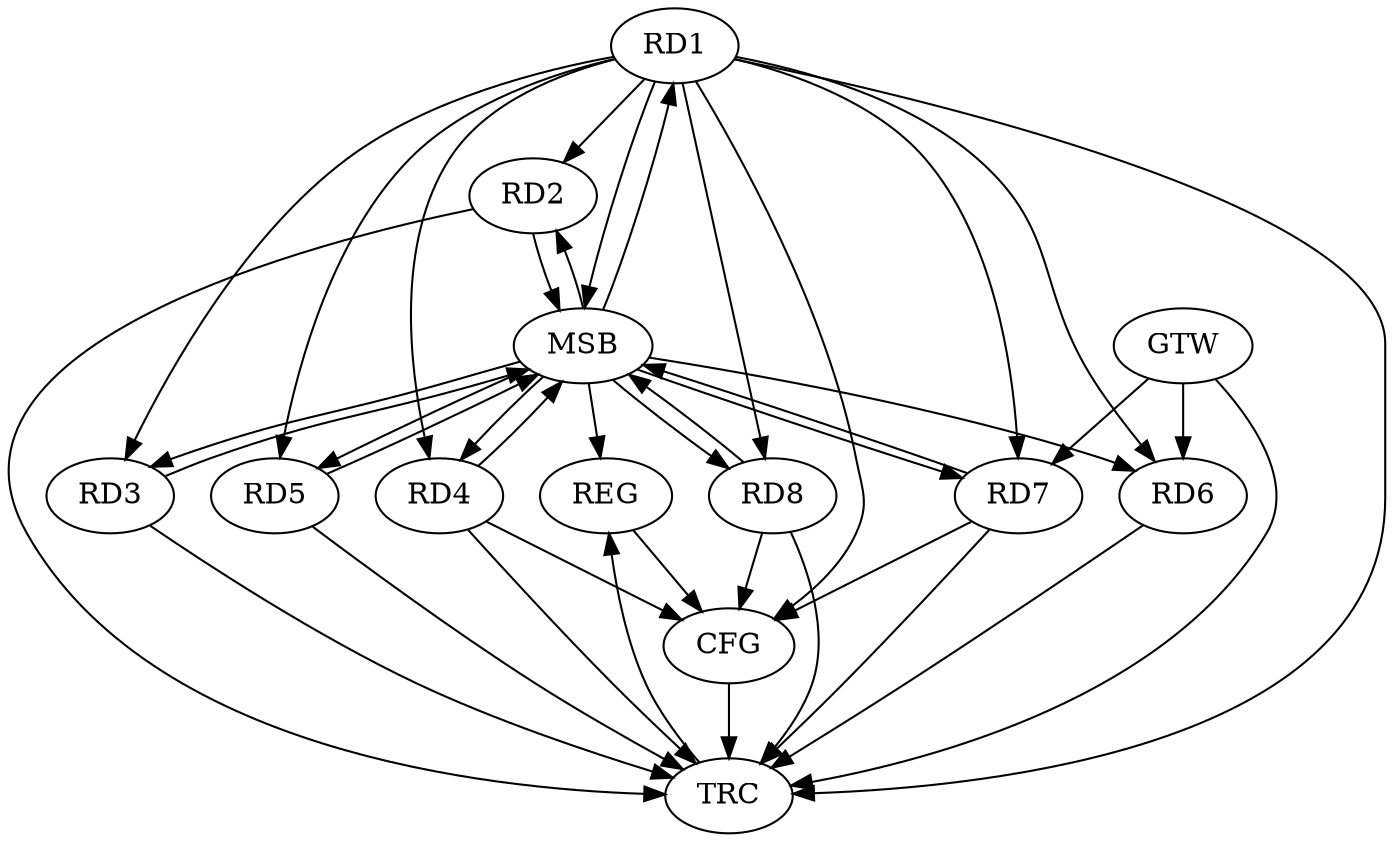strict digraph G {
  RD1 [ label="RD1" ];
  RD2 [ label="RD2" ];
  RD3 [ label="RD3" ];
  RD4 [ label="RD4" ];
  RD5 [ label="RD5" ];
  RD6 [ label="RD6" ];
  RD7 [ label="RD7" ];
  RD8 [ label="RD8" ];
  GTW [ label="GTW" ];
  REG [ label="REG" ];
  MSB [ label="MSB" ];
  CFG [ label="CFG" ];
  TRC [ label="TRC" ];
  GTW -> RD7;
  GTW -> RD6;
  RD1 -> MSB;
  MSB -> RD7;
  MSB -> REG;
  RD2 -> MSB;
  MSB -> RD4;
  RD3 -> MSB;
  RD4 -> MSB;
  MSB -> RD5;
  RD5 -> MSB;
  MSB -> RD1;
  MSB -> RD6;
  MSB -> RD3;
  RD7 -> MSB;
  MSB -> RD2;
  MSB -> RD8;
  RD8 -> MSB;
  RD8 -> CFG;
  RD4 -> CFG;
  RD1 -> CFG;
  RD7 -> CFG;
  REG -> CFG;
  RD1 -> TRC;
  RD2 -> TRC;
  RD3 -> TRC;
  RD4 -> TRC;
  RD5 -> TRC;
  RD6 -> TRC;
  RD7 -> TRC;
  RD8 -> TRC;
  GTW -> TRC;
  CFG -> TRC;
  TRC -> REG;
  RD1 -> RD6;
  RD1 -> RD4;
  RD1 -> RD8;
  RD1 -> RD5;
  RD1 -> RD7;
  RD1 -> RD2;
  RD1 -> RD3;
}
